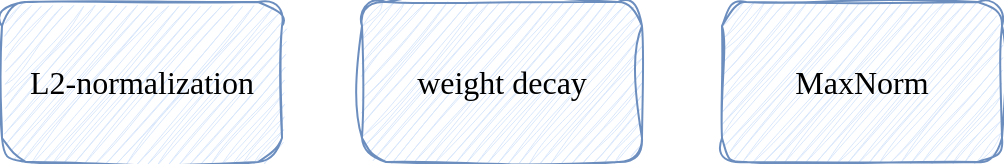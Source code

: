 <mxfile version="20.8.3" type="github">
  <diagram id="fAA8KP4As-wqJSzxBx1F" name="第 1 页">
    <mxGraphModel dx="1050" dy="549" grid="1" gridSize="10" guides="1" tooltips="1" connect="1" arrows="1" fold="1" page="1" pageScale="1" pageWidth="1169" pageHeight="827" math="0" shadow="0">
      <root>
        <mxCell id="0" />
        <mxCell id="1" parent="0" />
        <mxCell id="Io1KwBM28sgN_Z0KbYMu-1" value="L2-normalization" style="rounded=1;whiteSpace=wrap;html=1;fillColor=#dae8fc;strokeColor=#6c8ebf;sketch=1;curveFitting=1;jiggle=2;fontSize=16;fontFamily=Georgia;" vertex="1" parent="1">
          <mxGeometry x="280" y="230" width="140" height="80" as="geometry" />
        </mxCell>
        <mxCell id="Io1KwBM28sgN_Z0KbYMu-3" value="weight decay" style="rounded=1;whiteSpace=wrap;html=1;fillColor=#dae8fc;strokeColor=#6c8ebf;sketch=1;curveFitting=1;jiggle=2;fontSize=16;fontFamily=Georgia;" vertex="1" parent="1">
          <mxGeometry x="460" y="230" width="140" height="80" as="geometry" />
        </mxCell>
        <mxCell id="Io1KwBM28sgN_Z0KbYMu-4" value="MaxNorm" style="rounded=1;whiteSpace=wrap;html=1;fillColor=#dae8fc;strokeColor=#6c8ebf;sketch=1;curveFitting=1;jiggle=2;fontSize=16;fontFamily=Georgia;" vertex="1" parent="1">
          <mxGeometry x="640" y="230" width="140" height="80" as="geometry" />
        </mxCell>
      </root>
    </mxGraphModel>
  </diagram>
</mxfile>
